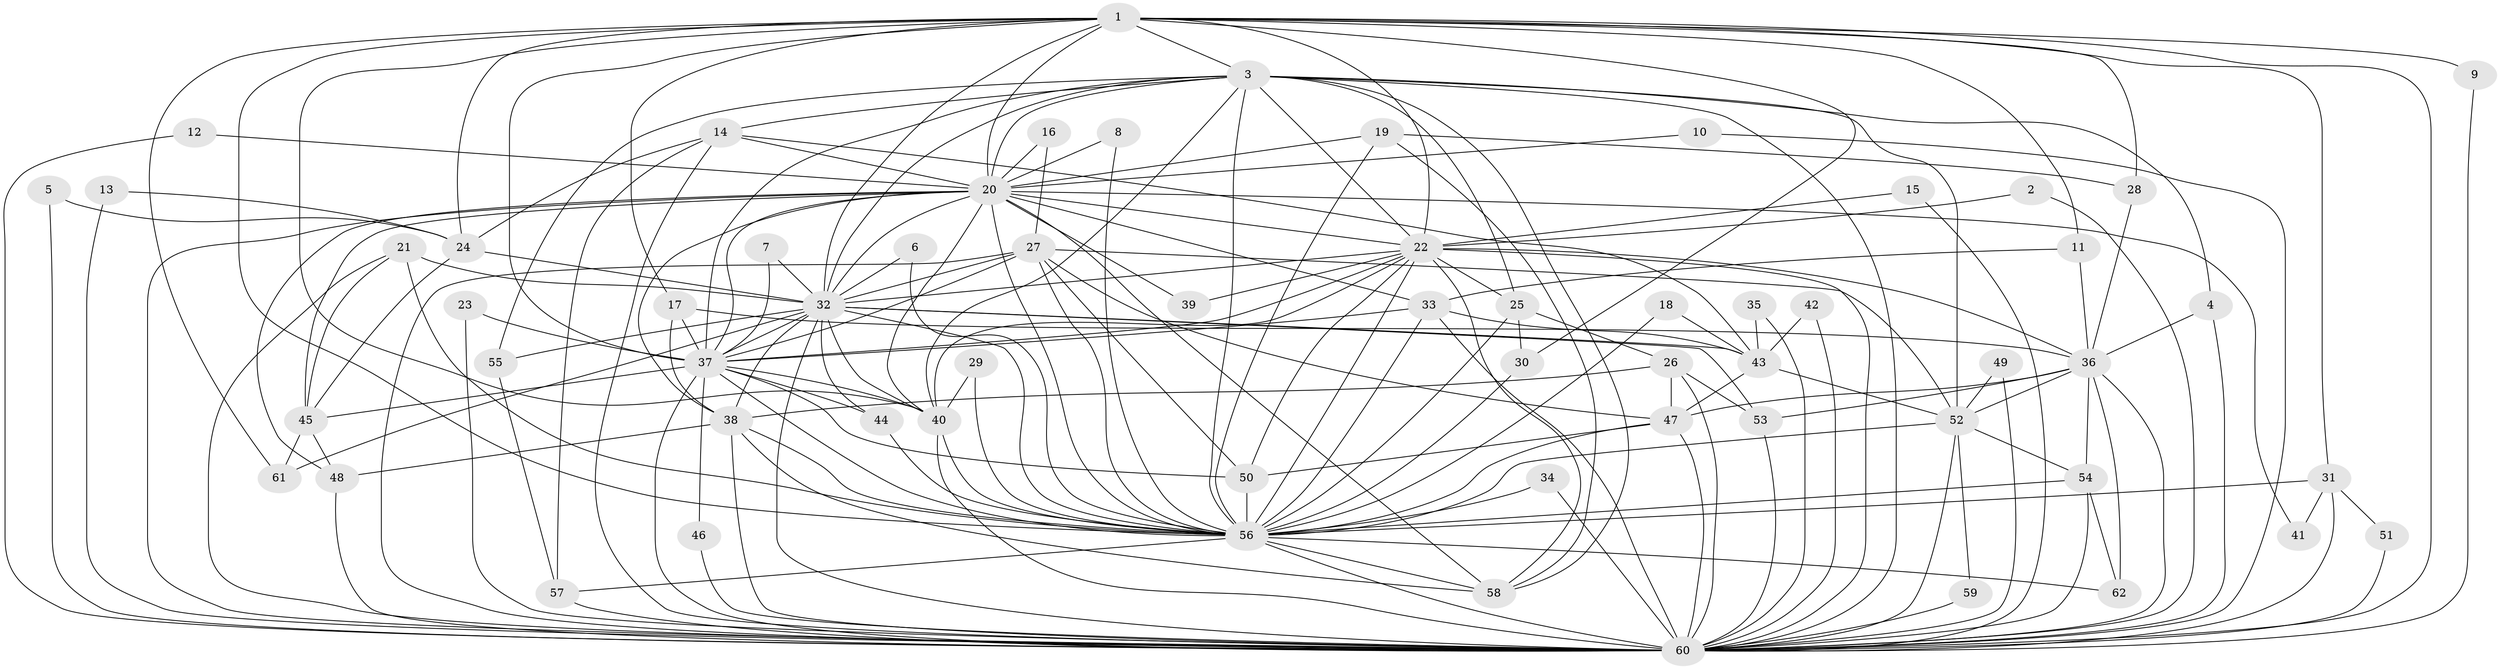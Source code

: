 // original degree distribution, {29: 0.008130081300813009, 15: 0.008130081300813009, 20: 0.008130081300813009, 16: 0.016260162601626018, 12: 0.008130081300813009, 21: 0.008130081300813009, 24: 0.008130081300813009, 33: 0.008130081300813009, 23: 0.008130081300813009, 5: 0.04878048780487805, 4: 0.11382113821138211, 2: 0.4796747967479675, 3: 0.21951219512195122, 6: 0.032520325203252036, 7: 0.016260162601626018, 10: 0.008130081300813009}
// Generated by graph-tools (version 1.1) at 2025/49/03/09/25 03:49:39]
// undirected, 62 vertices, 189 edges
graph export_dot {
graph [start="1"]
  node [color=gray90,style=filled];
  1;
  2;
  3;
  4;
  5;
  6;
  7;
  8;
  9;
  10;
  11;
  12;
  13;
  14;
  15;
  16;
  17;
  18;
  19;
  20;
  21;
  22;
  23;
  24;
  25;
  26;
  27;
  28;
  29;
  30;
  31;
  32;
  33;
  34;
  35;
  36;
  37;
  38;
  39;
  40;
  41;
  42;
  43;
  44;
  45;
  46;
  47;
  48;
  49;
  50;
  51;
  52;
  53;
  54;
  55;
  56;
  57;
  58;
  59;
  60;
  61;
  62;
  1 -- 3 [weight=1.0];
  1 -- 9 [weight=1.0];
  1 -- 11 [weight=1.0];
  1 -- 17 [weight=1.0];
  1 -- 20 [weight=1.0];
  1 -- 22 [weight=1.0];
  1 -- 24 [weight=1.0];
  1 -- 28 [weight=1.0];
  1 -- 30 [weight=1.0];
  1 -- 31 [weight=1.0];
  1 -- 32 [weight=1.0];
  1 -- 37 [weight=1.0];
  1 -- 40 [weight=2.0];
  1 -- 56 [weight=1.0];
  1 -- 60 [weight=2.0];
  1 -- 61 [weight=1.0];
  2 -- 22 [weight=1.0];
  2 -- 60 [weight=1.0];
  3 -- 4 [weight=1.0];
  3 -- 14 [weight=1.0];
  3 -- 20 [weight=1.0];
  3 -- 22 [weight=1.0];
  3 -- 25 [weight=1.0];
  3 -- 32 [weight=1.0];
  3 -- 37 [weight=1.0];
  3 -- 40 [weight=1.0];
  3 -- 52 [weight=1.0];
  3 -- 55 [weight=1.0];
  3 -- 56 [weight=1.0];
  3 -- 58 [weight=1.0];
  3 -- 60 [weight=3.0];
  4 -- 36 [weight=1.0];
  4 -- 60 [weight=1.0];
  5 -- 24 [weight=1.0];
  5 -- 60 [weight=1.0];
  6 -- 32 [weight=1.0];
  6 -- 56 [weight=1.0];
  7 -- 32 [weight=1.0];
  7 -- 37 [weight=1.0];
  8 -- 20 [weight=1.0];
  8 -- 56 [weight=1.0];
  9 -- 60 [weight=1.0];
  10 -- 20 [weight=1.0];
  10 -- 60 [weight=1.0];
  11 -- 33 [weight=1.0];
  11 -- 36 [weight=1.0];
  12 -- 20 [weight=1.0];
  12 -- 60 [weight=1.0];
  13 -- 24 [weight=1.0];
  13 -- 60 [weight=1.0];
  14 -- 20 [weight=1.0];
  14 -- 24 [weight=1.0];
  14 -- 43 [weight=1.0];
  14 -- 57 [weight=1.0];
  14 -- 60 [weight=1.0];
  15 -- 22 [weight=1.0];
  15 -- 60 [weight=1.0];
  16 -- 20 [weight=1.0];
  16 -- 27 [weight=1.0];
  17 -- 36 [weight=1.0];
  17 -- 37 [weight=1.0];
  17 -- 38 [weight=1.0];
  18 -- 43 [weight=1.0];
  18 -- 56 [weight=1.0];
  19 -- 20 [weight=1.0];
  19 -- 28 [weight=1.0];
  19 -- 56 [weight=1.0];
  19 -- 58 [weight=1.0];
  20 -- 22 [weight=1.0];
  20 -- 32 [weight=1.0];
  20 -- 33 [weight=2.0];
  20 -- 37 [weight=1.0];
  20 -- 38 [weight=1.0];
  20 -- 39 [weight=1.0];
  20 -- 40 [weight=1.0];
  20 -- 41 [weight=1.0];
  20 -- 45 [weight=1.0];
  20 -- 48 [weight=1.0];
  20 -- 56 [weight=1.0];
  20 -- 58 [weight=1.0];
  20 -- 60 [weight=2.0];
  21 -- 32 [weight=1.0];
  21 -- 45 [weight=1.0];
  21 -- 56 [weight=1.0];
  21 -- 60 [weight=1.0];
  22 -- 25 [weight=1.0];
  22 -- 32 [weight=1.0];
  22 -- 36 [weight=1.0];
  22 -- 37 [weight=1.0];
  22 -- 39 [weight=1.0];
  22 -- 40 [weight=1.0];
  22 -- 50 [weight=1.0];
  22 -- 56 [weight=1.0];
  22 -- 58 [weight=1.0];
  22 -- 60 [weight=2.0];
  23 -- 37 [weight=1.0];
  23 -- 60 [weight=1.0];
  24 -- 32 [weight=1.0];
  24 -- 45 [weight=1.0];
  25 -- 26 [weight=1.0];
  25 -- 30 [weight=1.0];
  25 -- 56 [weight=1.0];
  26 -- 38 [weight=1.0];
  26 -- 47 [weight=1.0];
  26 -- 53 [weight=1.0];
  26 -- 60 [weight=1.0];
  27 -- 32 [weight=1.0];
  27 -- 37 [weight=2.0];
  27 -- 47 [weight=1.0];
  27 -- 50 [weight=1.0];
  27 -- 52 [weight=1.0];
  27 -- 56 [weight=1.0];
  27 -- 60 [weight=1.0];
  28 -- 36 [weight=1.0];
  29 -- 40 [weight=1.0];
  29 -- 56 [weight=1.0];
  30 -- 56 [weight=1.0];
  31 -- 41 [weight=1.0];
  31 -- 51 [weight=1.0];
  31 -- 56 [weight=1.0];
  31 -- 60 [weight=1.0];
  32 -- 37 [weight=1.0];
  32 -- 38 [weight=1.0];
  32 -- 40 [weight=1.0];
  32 -- 43 [weight=1.0];
  32 -- 44 [weight=1.0];
  32 -- 53 [weight=1.0];
  32 -- 55 [weight=1.0];
  32 -- 56 [weight=2.0];
  32 -- 60 [weight=2.0];
  32 -- 61 [weight=1.0];
  33 -- 37 [weight=1.0];
  33 -- 43 [weight=1.0];
  33 -- 56 [weight=1.0];
  33 -- 60 [weight=1.0];
  34 -- 56 [weight=1.0];
  34 -- 60 [weight=1.0];
  35 -- 43 [weight=1.0];
  35 -- 60 [weight=1.0];
  36 -- 47 [weight=1.0];
  36 -- 52 [weight=1.0];
  36 -- 53 [weight=1.0];
  36 -- 54 [weight=1.0];
  36 -- 60 [weight=1.0];
  36 -- 62 [weight=1.0];
  37 -- 40 [weight=2.0];
  37 -- 44 [weight=1.0];
  37 -- 45 [weight=1.0];
  37 -- 46 [weight=1.0];
  37 -- 50 [weight=1.0];
  37 -- 56 [weight=1.0];
  37 -- 60 [weight=2.0];
  38 -- 48 [weight=1.0];
  38 -- 56 [weight=1.0];
  38 -- 58 [weight=1.0];
  38 -- 60 [weight=1.0];
  40 -- 56 [weight=1.0];
  40 -- 60 [weight=2.0];
  42 -- 43 [weight=1.0];
  42 -- 60 [weight=1.0];
  43 -- 47 [weight=1.0];
  43 -- 52 [weight=1.0];
  44 -- 56 [weight=1.0];
  45 -- 48 [weight=1.0];
  45 -- 61 [weight=1.0];
  46 -- 60 [weight=1.0];
  47 -- 50 [weight=1.0];
  47 -- 56 [weight=1.0];
  47 -- 60 [weight=1.0];
  48 -- 60 [weight=1.0];
  49 -- 52 [weight=1.0];
  49 -- 60 [weight=1.0];
  50 -- 56 [weight=1.0];
  51 -- 60 [weight=1.0];
  52 -- 54 [weight=1.0];
  52 -- 56 [weight=1.0];
  52 -- 59 [weight=1.0];
  52 -- 60 [weight=1.0];
  53 -- 60 [weight=1.0];
  54 -- 56 [weight=2.0];
  54 -- 60 [weight=1.0];
  54 -- 62 [weight=1.0];
  55 -- 57 [weight=1.0];
  56 -- 57 [weight=1.0];
  56 -- 58 [weight=1.0];
  56 -- 60 [weight=3.0];
  56 -- 62 [weight=1.0];
  57 -- 60 [weight=2.0];
  59 -- 60 [weight=1.0];
}
